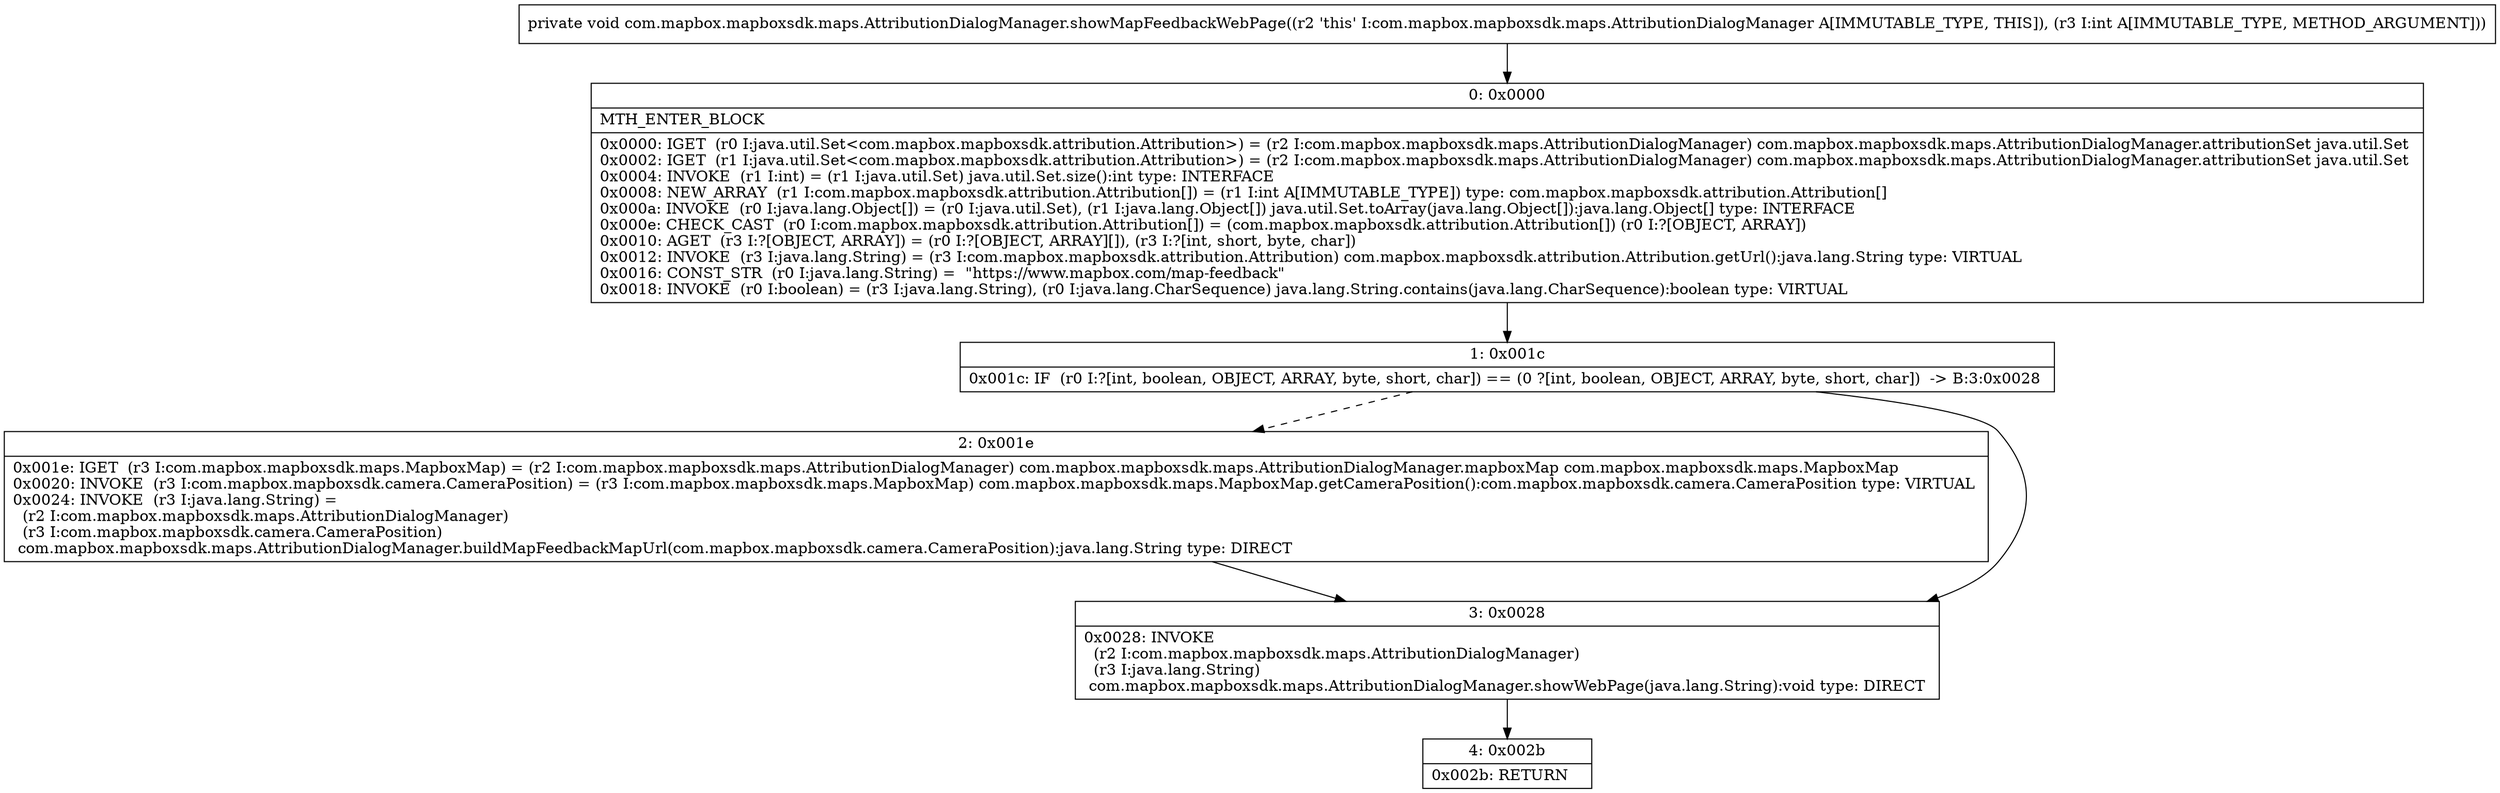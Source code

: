 digraph "CFG forcom.mapbox.mapboxsdk.maps.AttributionDialogManager.showMapFeedbackWebPage(I)V" {
Node_0 [shape=record,label="{0\:\ 0x0000|MTH_ENTER_BLOCK\l|0x0000: IGET  (r0 I:java.util.Set\<com.mapbox.mapboxsdk.attribution.Attribution\>) = (r2 I:com.mapbox.mapboxsdk.maps.AttributionDialogManager) com.mapbox.mapboxsdk.maps.AttributionDialogManager.attributionSet java.util.Set \l0x0002: IGET  (r1 I:java.util.Set\<com.mapbox.mapboxsdk.attribution.Attribution\>) = (r2 I:com.mapbox.mapboxsdk.maps.AttributionDialogManager) com.mapbox.mapboxsdk.maps.AttributionDialogManager.attributionSet java.util.Set \l0x0004: INVOKE  (r1 I:int) = (r1 I:java.util.Set) java.util.Set.size():int type: INTERFACE \l0x0008: NEW_ARRAY  (r1 I:com.mapbox.mapboxsdk.attribution.Attribution[]) = (r1 I:int A[IMMUTABLE_TYPE]) type: com.mapbox.mapboxsdk.attribution.Attribution[] \l0x000a: INVOKE  (r0 I:java.lang.Object[]) = (r0 I:java.util.Set), (r1 I:java.lang.Object[]) java.util.Set.toArray(java.lang.Object[]):java.lang.Object[] type: INTERFACE \l0x000e: CHECK_CAST  (r0 I:com.mapbox.mapboxsdk.attribution.Attribution[]) = (com.mapbox.mapboxsdk.attribution.Attribution[]) (r0 I:?[OBJECT, ARRAY]) \l0x0010: AGET  (r3 I:?[OBJECT, ARRAY]) = (r0 I:?[OBJECT, ARRAY][]), (r3 I:?[int, short, byte, char]) \l0x0012: INVOKE  (r3 I:java.lang.String) = (r3 I:com.mapbox.mapboxsdk.attribution.Attribution) com.mapbox.mapboxsdk.attribution.Attribution.getUrl():java.lang.String type: VIRTUAL \l0x0016: CONST_STR  (r0 I:java.lang.String) =  \"https:\/\/www.mapbox.com\/map\-feedback\" \l0x0018: INVOKE  (r0 I:boolean) = (r3 I:java.lang.String), (r0 I:java.lang.CharSequence) java.lang.String.contains(java.lang.CharSequence):boolean type: VIRTUAL \l}"];
Node_1 [shape=record,label="{1\:\ 0x001c|0x001c: IF  (r0 I:?[int, boolean, OBJECT, ARRAY, byte, short, char]) == (0 ?[int, boolean, OBJECT, ARRAY, byte, short, char])  \-\> B:3:0x0028 \l}"];
Node_2 [shape=record,label="{2\:\ 0x001e|0x001e: IGET  (r3 I:com.mapbox.mapboxsdk.maps.MapboxMap) = (r2 I:com.mapbox.mapboxsdk.maps.AttributionDialogManager) com.mapbox.mapboxsdk.maps.AttributionDialogManager.mapboxMap com.mapbox.mapboxsdk.maps.MapboxMap \l0x0020: INVOKE  (r3 I:com.mapbox.mapboxsdk.camera.CameraPosition) = (r3 I:com.mapbox.mapboxsdk.maps.MapboxMap) com.mapbox.mapboxsdk.maps.MapboxMap.getCameraPosition():com.mapbox.mapboxsdk.camera.CameraPosition type: VIRTUAL \l0x0024: INVOKE  (r3 I:java.lang.String) = \l  (r2 I:com.mapbox.mapboxsdk.maps.AttributionDialogManager)\l  (r3 I:com.mapbox.mapboxsdk.camera.CameraPosition)\l com.mapbox.mapboxsdk.maps.AttributionDialogManager.buildMapFeedbackMapUrl(com.mapbox.mapboxsdk.camera.CameraPosition):java.lang.String type: DIRECT \l}"];
Node_3 [shape=record,label="{3\:\ 0x0028|0x0028: INVOKE  \l  (r2 I:com.mapbox.mapboxsdk.maps.AttributionDialogManager)\l  (r3 I:java.lang.String)\l com.mapbox.mapboxsdk.maps.AttributionDialogManager.showWebPage(java.lang.String):void type: DIRECT \l}"];
Node_4 [shape=record,label="{4\:\ 0x002b|0x002b: RETURN   \l}"];
MethodNode[shape=record,label="{private void com.mapbox.mapboxsdk.maps.AttributionDialogManager.showMapFeedbackWebPage((r2 'this' I:com.mapbox.mapboxsdk.maps.AttributionDialogManager A[IMMUTABLE_TYPE, THIS]), (r3 I:int A[IMMUTABLE_TYPE, METHOD_ARGUMENT])) }"];
MethodNode -> Node_0;
Node_0 -> Node_1;
Node_1 -> Node_2[style=dashed];
Node_1 -> Node_3;
Node_2 -> Node_3;
Node_3 -> Node_4;
}

